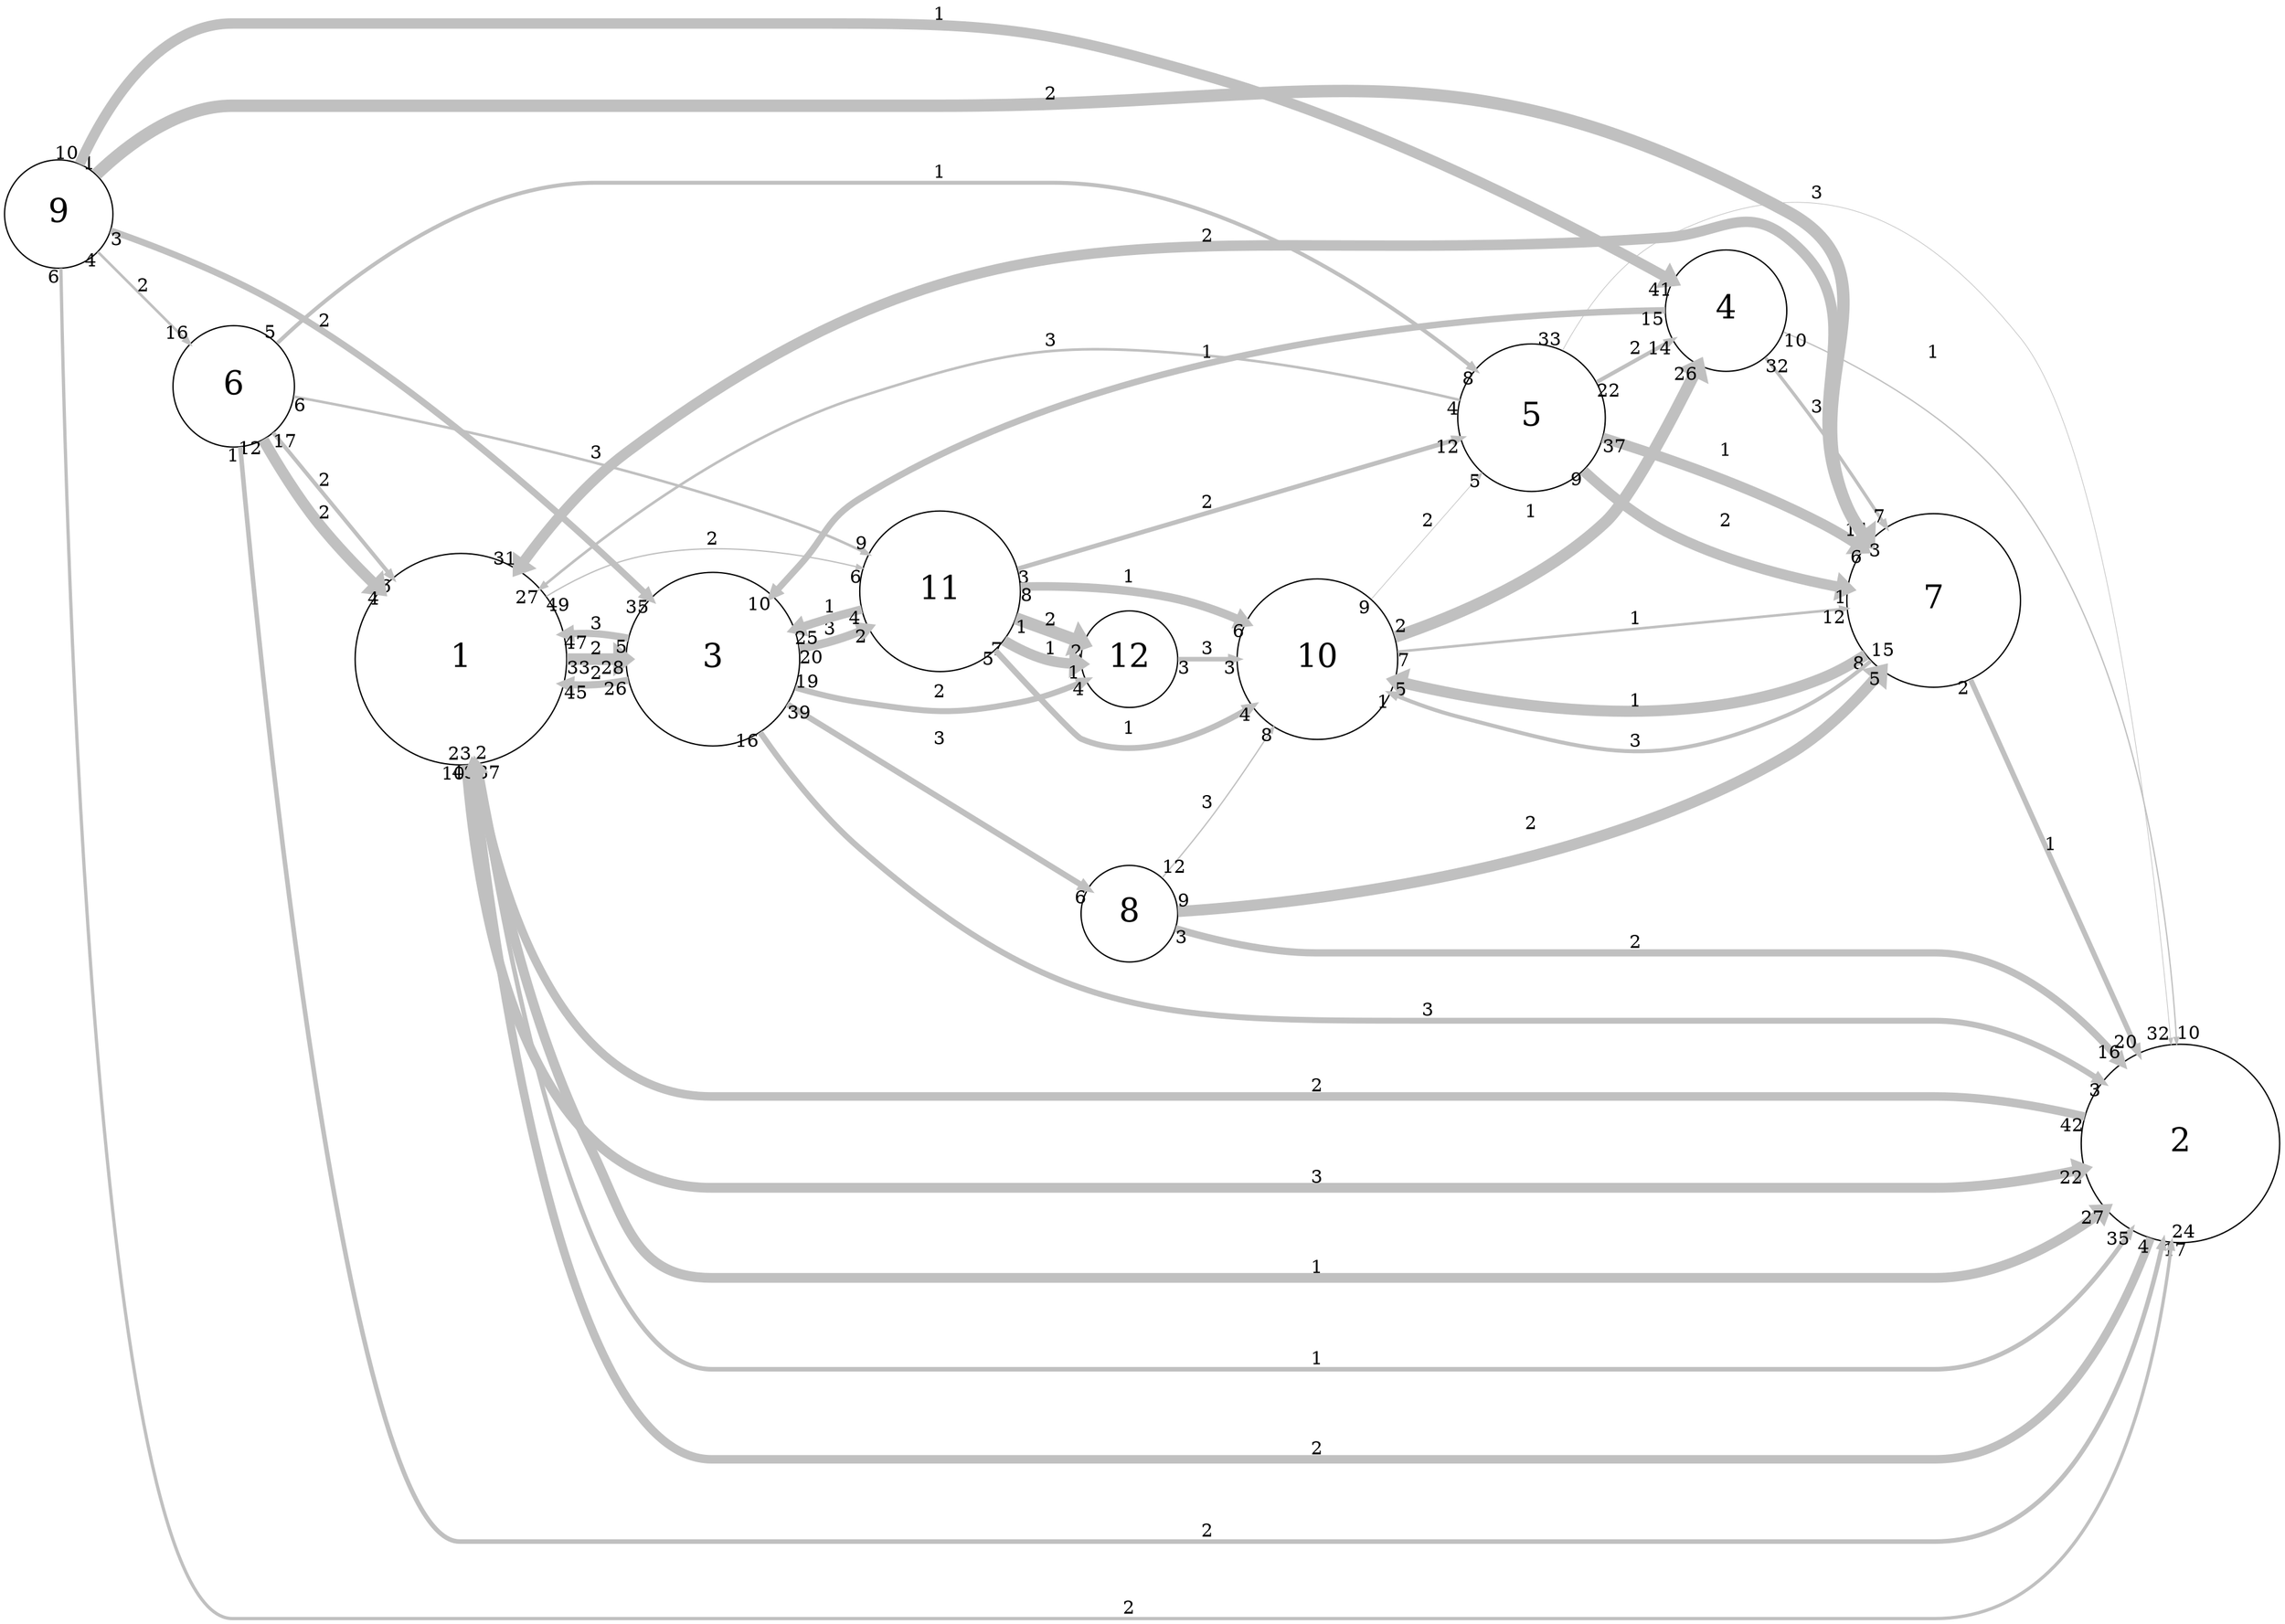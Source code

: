 digraph "" {
	graph [bb="0,0,1708.8,1225.5",
		overlap=false,
		rankdir=LR,
		ratio=0.5,
		scale=1,
		splines=spline
	];
	node [fontsize=25,
		label="\N",
		shape=circle
	];
	edge [arrowsize=0.5,
		splines=true
	];
	0	[height=2.25,
		label=1,
		pos="342.77,718",
		width=2.25];
	1	[height=2.1136,
		label=2,
		pos="1632.8,366",
		width=2.1136];
	0 -> 1	[key=0,
		capacity=3,
		color=grey,
		from_pd=9,
		head_lp="1552.1,354.37",
		headlabel=22,
		label=3,
		lp="985.77,340.25",
		penwidth=7.5,
		pos="e,1558.9,346.12 348.08,637.08 358.95,523.89 397.23,332 531.77,332 531.77,332 531.77,332 1448.8,332 1481.3,332 1516.5,337.25 1547.3,\
343.63",
		pt=6,
		tail_lp="354.83,628.83",
		taillabel=10,
		to_pd=21];
	0 -> 1	[key=1,
		capacity=1,
		color=grey,
		from_pd=36,
		head_lp="1569.9,322.67",
		headlabel=27,
		label=1,
		lp="985.77,269.25",
		penwidth=7.5,
		pos="e,1576.6,314.42 359.45,638.4 387.54,507.46 451.13,261 531.77,261 531.77,261 531.77,261 1448.8,261 1492.1,261 1534.5,283.45 1567.6,\
307.59",
		pt=6,
		tail_lp="366.2,630.15",
		taillabel=37,
		to_pd=26];
	0 -> 1	[key=2,
		capacity=1,
		color=grey,
		from_pd=47,
		head_lp="1589.5,290.59",
		headlabel=35,
		label=1,
		lp="985.77,199.25",
		penwidth=3.5,
		pos="e,1596.3,298.84 355.34,637.67 378.86,490.15 438.09,191 531.77,191 531.77,191 531.77,191 1448.8,191 1510.1,191 1559,243.05 1590.8,\
290.38",
		pt=14,
		tail_lp="348.59,645.92",
		taillabel=48,
		to_pd=34];
	2	[height=1.8409,
		label=3,
		pos="532.77,718",
		width=1.8409];
	0 -> 2	[key=0,
		capacity=2,
		color=grey,
		from_pd=32,
		head_lp="467,695.44",
		headlabel=28,
		label=2,
		lp="445.77,688.25",
		penwidth=9.0,
		pos="e,473.75,687.19 415,680.28 426.28,677.72 437.93,677.01 449.15,679.5 453.5,680.46 457.89,681.68 462.26,683.09",
		pt=3,
		tail_lp="421.75,688.53",
		taillabel=33,
		to_pd=27];
	10	[height=1.7045,
		label=11,
		pos="703.77,771",
		width=1.7045];
	0 -> 10	[key=0,
		capacity=2,
		color=grey,
		from_pd=48,
		head_lp="641.04,796.28",
		headlabel=6,
		label=2,
		lp="532.77,809.25",
		penwidth=1.0,
		pos="e,644.42,788.03 408.19,766.38 426.15,777.29 446.31,787.32 466.5,793 523.17,808.94 590.18,800.24 638.34,789.43",
		pt=19,
		tail_lp="414.94,774.63",
		taillabel=49,
		to_pd=5];
	1 -> 0	[key=0,
		capacity=2,
		color=grey,
		from_pd=3,
		head_lp="345.36,628.93",
		headlabel=23,
		label=2,
		lp="985.77,129.25",
		penwidth=6.5,
		pos="e,352.11,637.18 1611.2,292.82 1586,220.63 1535.4,121 1448.8,121 531.77,121 531.77,121 531.77,121 427.21,121 373.61,458.4 353.45,\
625.9",
		pt=8,
		tail_lp="1607.9,284.57",
		taillabel=4,
		to_pd=22];
	1 -> 0	[key=1,
		capacity=2,
		color=grey,
		from_pd=41,
		head_lp="359.12,633.47",
		headlabel=2,
		label=2,
		lp="985.77,410.25",
		penwidth=6.5,
		pos="e,355.75,637.6 1559.4,386.94 1526,394.86 1485.7,402 1448.8,402 984.77,402 984.77,402 984.77,402 897.22,402 875.33,401 787.77,401 \
531.77,401 531.77,401 531.77,401 426.17,401 378.59,532.75 358.11,626.38",
		pt=8,
		tail_lp="1552.6,378.69",
		taillabel=42,
		to_pd=1];
	2 -> 0	[key=0,
		capacity=2,
		color=grey,
		from_pd=25,
		head_lp="428.31,746.48",
		headlabel=45,
		label=2,
		lp="445.77,747.25",
		penwidth=5.5,
		pos="e,421.56,738.23 468.45,734.94 461.97,736.18 455.45,737.25 449.15,738 443.82,738.64 438.36,738.87 432.87,738.8",
		pt=10,
		tail_lp="461.7,726.69",
		taillabel=26,
		to_pd=44];
	2 -> 0	[key=1,
		capacity=3,
		color=grey,
		from_pd=4,
		head_lp="430.78,709.24",
		headlabel=47,
		label=3,
		lp="445.77,726.25",
		penwidth=5.5,
		pos="e,424.03,717.49 466.38,717.57 460.55,717.54 454.74,717.52 449.15,717.5 444.57,717.49 439.88,717.48 435.14,717.48",
		pt=10,
		tail_lp="463,709.32",
		taillabel=5,
		to_pd=46];
	2 -> 1	[key=0,
		capacity=3,
		color=grey,
		from_pd=15,
		head_lp="1577.3,406.31",
		headlabel=3,
		label=3,
		lp="1067.8,470.25",
		penwidth=4.5,
		pos="e,1573.9,414.56 567.85,661.45 587.1,632.91 613.14,599.3 642.41,575 792.57,450.32 871.59,462 1066.8,462 1066.8,462 1066.8,462 1448.8,\
462 1490.4,462 1531.9,442.26 1564.9,420.68",
		pt=12,
		tail_lp="574.6,653.2",
		taillabel=16,
		to_pd=2];
	2 -> 10	[key=0,
		capacity=3,
		color=grey,
		from_pd=19,
		head_lp="645.7,750.38",
		headlabel=2,
		label=3,
		lp="620.77,741.25",
		penwidth=6.5,
		pos="e,649.08,742.13 598.99,726.09 607.54,727.84 616.12,729.95 624.15,732.5 628.92,734.01 633.77,735.78 638.59,737.7",
		pt=8,
		tail_lp="605.74,717.84",
		taillabel=20,
		to_pd=1];
	7	[height=1.0227,
		label=8,
		pos="844.77,538",
		width=1.0227];
	2 -> 7	[key=0,
		capacity=3,
		color=grey,
		from_pd=38,
		head_lp="808.18,562.5",
		headlabel=6,
		label=3,
		lp="703.77,655.25",
		penwidth=4.5,
		pos="e,811.55,554.25 588.16,680.86 605.32,669.51 624.48,657.2 642.41,646.5 696.43,614.25 760.71,580.36 801.86,559.21",
		pt=12,
		tail_lp="594.91,672.61",
		taillabel=39,
		to_pd=5];
	11	[height=1.0227,
		label=12,
		pos="844.77,660",
		width=1.0227];
	2 -> 11	[key=0,
		capacity=2,
		color=grey,
		from_pd=18,
		head_lp="804.43,654.18",
		headlabel=4,
		label=2,
		lp="703.77,693.25",
		penwidth=4.5,
		pos="e,807.81,662.43 595.89,696.77 610.98,692.19 627.16,687.75 642.41,684.5 694.67,673.36 755.72,666.82 796.78,663.34",
		pt=12,
		tail_lp="602.64,688.52",
		taillabel=19,
		to_pd=3];
	10 -> 2	[key=0,
		capacity=1,
		color=grey,
		from_pd=3,
		head_lp="601.93,745.7",
		headlabel=25,
		label=1,
		lp="620.77,759.25",
		penwidth=6.5,
		pos="e,595.18,741.58 643.76,756.64 634.88,754.23 625.87,751.65 617.4,749 613.66,747.83 609.85,746.59 606.02,745.3",
		pt=8,
		tail_lp="640.39,748.39",
		taillabel=4,
		to_pd=24];
	10 -> 11	[key=0,
		capacity=2,
		color=grey,
		from_pd=0,
		head_lp="812.2,690.77",
		headlabel=2,
		label=2,
		lp="786.77,714.25",
		penwidth=9.5,
		pos="e,815.57,682.52 752.22,733.11 769.84,719.04 789.57,703.29 806.19,690.01",
		pt=2,
		tail_lp="748.84,741.36",
		taillabel=1,
		to_pd=1];
	10 -> 11	[key=1,
		capacity=1,
		color=grey,
		from_pd=6,
		head_lp="806.16,679.73",
		headlabel=1,
		label=1,
		lp="786.77,694.25",
		penwidth=8.0,
		pos="e,809.53,671.48 742.36,722.95 754.43,709.62 768.56,695.95 783.4,685.5 788.22,682.11 793.56,679.04 799.01,676.31",
		pt=5,
		tail_lp="738.98,714.7",
		taillabel=7,
		to_pd=0];
	4	[height=1.5682,
		label=5,
		pos="1145.8,921",
		width=1.5682];
	10 -> 4	[key=0,
		capacity=2,
		color=grey,
		from_pd=2,
		head_lp="1085.3,911.28",
		headlabel=12,
		label=2,
		lp="902.77,847.25",
		penwidth=3.5,
		pos="e,1092,903.03 762.3,790.61 845.06,818.83 997.15,870.67 1082.5,899.77",
		pt=14,
		tail_lp="765.67,782.36",
		taillabel=3,
		to_pd=11];
	9	[height=1.7045,
		label=10,
		pos="985.77,739",
		width=1.7045];
	10 -> 9	[key=0,
		capacity=1,
		color=grey,
		from_pd=7,
		head_lp="925.42,754.4",
		headlabel=6,
		label=1,
		lp="844.77,789.25",
		penwidth=6.5,
		pos="e,928.79,762.65 764.78,778.65 799.13,781.72 842.95,783.4 881.59,778 892.83,776.43 895.42,774.7 906.15,771 910.07,769.65 914.08,768.2 \
918.11,766.71",
		pt=8,
		tail_lp="768.16,770.4",
		taillabel=8,
		to_pd=5];
	10 -> 9	[key=1,
		capacity=1,
		color=grey,
		from_pd=4,
		head_lp="921.2,736.66",
		headlabel=4,
		label=1,
		lp="844.77,766.25",
		penwidth=4.5,
		pos="e,924.58,744.91 765.03,762.85 779.11,761.02 794.05,759.14 807.95,757.5 842.79,753.4 881.55,749.29 913.88,745.99",
		pt=12,
		tail_lp="768.4,754.6",
		taillabel=5,
		to_pd=3];
	7 -> 1	[key=0,
		capacity=2,
		color=grey,
		from_pd=2,
		head_lp="1581.8,436.59",
		headlabel=16,
		label=2,
		lp="1223.8,520.25",
		penwidth=5.5,
		pos="e,1588.5,428.34 880.57,527.8 908.48,520.51 948.81,512 984.77,512 984.77,512 984.77,512 1448.8,512 1501.9,512 1548.4,473.99 1581.3,\
436.76",
		pt=10,
		tail_lp="883.94,519.55",
		taillabel=3,
		to_pd=15];
	6	[height=1.8409,
		label=7,
		pos="1447.8,770",
		width=1.8409];
	7 -> 6	[key=0,
		capacity=2,
		color=grey,
		from_pd=8,
		head_lp="1430.3,698.33",
		headlabel=5,
		label=2,
		lp="1145.8,581.25",
		penwidth=8.5,
		pos="e,1426.9,706.58 879.45,551.43 907.24,561.3 947.94,573 984.77,573 984.77,573 984.77,573 1292.8,573 1357.5,573 1399,639.79 1422.5,\
695.59",
		pt=4,
		tail_lp="882.83,559.68",
		taillabel=9,
		to_pd=4];
	7 -> 9	[key=0,
		capacity=3,
		color=grey,
		from_pd=11,
		head_lp="946.66,680.52",
		headlabel=8,
		label=3,
		lp="902.77,629.25",
		penwidth=1.0,
		pos="e,950.04,688.77 866.58,568.09 887.67,598.59 920.79,646.48 946.61,683.81",
		pt=19,
		tail_lp="859.83,576.34",
		taillabel=12,
		to_pd=7];
	11 -> 9	[key=0,
		capacity=3,
		color=grey,
		from_pd=2,
		head_lp="935.19,700.65",
		headlabel=3,
		label=3,
		lp="902.77,701.25",
		penwidth=3.5,
		pos="e,931.82,708.9 877.31,677.93 890.9,685.65 907.27,694.95 923.1,703.95",
		pt=14,
		tail_lp="880.69,669.68",
		taillabel=3,
		to_pd=2];
	3	[height=1.2955,
		label=4,
		pos="1291.8,979",
		width=1.2955];
	3 -> 1	[key=0,
		capacity=1,
		color=grey,
		from_pd=9,
		head_lp="1623.8,450.63",
		headlabel=10,
		label=1,
		lp="1447.8,951.25",
		penwidth=1.0,
		pos="e,1630.6,442.38 1336.5,964.28 1387.1,944.97 1469.1,906.17 1514,845 1601.2,726.37 1624.4,551.08 1630.2,448.71",
		pt=19,
		tail_lp="1343.2,972.53",
		taillabel=10,
		to_pd=9];
	3 -> 2	[key=0,
		capacity=1,
		color=grey,
		from_pd=14,
		head_lp="571.93,774.47",
		headlabel=10,
		label=1,
		lp="902.77,964.25",
		penwidth=5.0,
		pos="e,578.68,766.22 1245.3,985.5 1204.2,990.2 1142.4,994.39 1089.3,986 883.06,953.38 815.37,958 642.41,841 617.48,824.14 618.87,811.64 \
599.05,789 594.88,784.24 590.51,779.34 586.11,774.44",
		pt=11,
		tail_lp="1238.5,977.25",
		taillabel=15,
		to_pd=9];
	3 -> 6	[key=0,
		capacity=3,
		color=grey,
		from_pd=31,
		head_lp="1404.8,831.61",
		headlabel=7,
		label=3,
		lp="1359.8,900.25",
		penwidth=2.5,
		pos="e,1408.2,823.36 1320.6,942.03 1333.6,924.75 1349.2,903.86 1363.1,885 1376.2,867.29 1390.3,847.96 1403.2,830.3",
		pt=16,
		tail_lp="1313.9,933.78",
		taillabel=32,
		to_pd=6];
	6 -> 0	[key=0,
		capacity=2,
		color=grey,
		from_pd=13,
		head_lp="388.79,797.45",
		headlabel=31,
		label=2,
		lp="902.77,1047.2",
		penwidth=8.0,
		pos="e,382.04,789.2 1399.1,815.07 1392.4,823.17 1386.2,831.95 1381.5,841 1340.6,919.3 1407.3,979.73 1338.4,1035 1306.1,1060.9 1286.5,\
1037.2 1245.1,1035 893.62,1016.4 741.4,1109.9 466.5,890 435.48,865.19 408.74,830.59 388.21,798.92",
		pt=5,
		tail_lp="1405.8,806.82",
		taillabel=14,
		to_pd=30];
	6 -> 1	[key=0,
		capacity=1,
		color=grey,
		from_pd=1,
		head_lp="1607.2,443.44",
		headlabel=20,
		label=1,
		lp="1534.8,589.25",
		penwidth=4.0,
		pos="e,1600.4,435.19 1476,709.95 1507.9,639.55 1560.8,522.62 1596,444.94",
		pt=13,
		tail_lp="1479.3,701.7",
		taillabel=2,
		to_pd=19];
	6 -> 9	[key=0,
		capacity=1,
		color=grey,
		from_pd=7,
		head_lp="1050.8,734.83",
		headlabel=5,
		label=1,
		lp="1223.8,763.25",
		penwidth=8.5,
		pos="e,1047.4,743.08 1381.2,765.58 1296.1,759.84 1147.9,749.86 1059.5,743.9",
		pt=4,
		tail_lp="1377.8,757.33",
		taillabel=8,
		to_pd=4];
	6 -> 9	[key=1,
		capacity=3,
		color=grey,
		from_pd=14,
		head_lp="1050.5,726.33",
		headlabel=1,
		label=3,
		lp="1223.8,743.25",
		penwidth=3.0,
		pos="e,1047.1,734.58 1382.7,756.86 1339.1,748.6 1279.9,738.74 1227.1,734.5 1169.8,729.9 1104.5,731.55 1056.5,734.06",
		pt=15,
		tail_lp="1376,748.61",
		taillabel=15,
		to_pd=0];
	4 -> 0	[key=0,
		capacity=3,
		color=grey,
		from_pd=3,
		head_lp="393.14,767.46",
		headlabel=27,
		label=3,
		lp="786.77,973.25",
		penwidth=2.0,
		pos="e,399.89,775.71 1090.8,935.3 996.62,957.55 797.6,992.55 642.41,938 549.9,905.48 461.79,833.81 405.57,781.07",
		pt=17,
		tail_lp="1087.4,943.55",
		taillabel=4,
		to_pd=26];
	4 -> 1	[key=0,
		capacity=3,
		color=grey,
		from_pd=32,
		head_lp="1632.5,450.49",
		headlabel=32,
		label=3,
		lp="1359.8,1068.2",
		penwidth=0.5,
		pos="e,1625.7,442.24 1174.8,969.91 1191.7,994.34 1215.7,1021.5 1245.1,1035 1357.5,1086.5 1435.3,1059.3 1514,964 1578.3,886.23 1612.1,\
592.57 1625.2,447.76",
		pt=20,
		tail_lp="1168,978.16",
		taillabel=33,
		to_pd=31];
	4 -> 3	[key=0,
		capacity=2,
		color=grey,
		from_pd=21,
		head_lp="1241.3,953.56",
		headlabel=14,
		label=2,
		lp="1223.8,959.25",
		penwidth=3.0,
		pos="e,1248.1,961.81 1198.4,941.78 1211.7,947.16 1226.1,952.96 1239.5,958.34",
		pt=15,
		tail_lp="1205.1,933.53",
		taillabel=22,
		to_pd=13];
	4 -> 6	[key=0,
		capacity=1,
		color=grey,
		from_pd=36,
		head_lp="1379.2,774.17",
		headlabel=6,
		label=1,
		lp="1291.8,840.25",
		penwidth=8.0,
		pos="e,1382.6,782.42 1184.8,879.66 1201.9,863.08 1223.2,844.98 1245.1,832.5 1284.1,810.39 1331.7,795.15 1371,785.26",
		pt=5,
		tail_lp="1191.6,871.41",
		taillabel=37,
		to_pd=5];
	4 -> 6	[key=1,
		capacity=2,
		color=grey,
		from_pd=8,
		head_lp="1392.4,803.32",
		headlabel=1,
		label=2,
		lp="1291.8,896.25",
		penwidth=8.0,
		pos="e,1395.7,811.57 1200.1,905.27 1239.5,892.63 1293.8,873.04 1338.4,849 1354.7,840.21 1371.3,829.26 1386.5,818.35",
		pt=5,
		tail_lp="1203.5,913.52",
		taillabel=9,
		to_pd=0];
	5	[height=1.2955,
		label=6,
		pos="172.77,928",
		width=1.2955];
	5 -> 0	[key=0,
		capacity=2,
		color=grey,
		from_pd=16,
		head_lp="284.82,772.5",
		headlabel=16,
		label=2,
		lp="240.77,855.25",
		penwidth=3.0,
		pos="e,291.57,780.75 202.65,891.9 225.43,863.43 257.87,822.87 285.71,788.08",
		pt=15,
		tail_lp="195.9,883.65",
		taillabel=17,
		to_pd=15];
	5 -> 0	[key=1,
		capacity=2,
		color=grey,
		from_pd=11,
		head_lp="285.2,763.37",
		headlabel=4,
		label=2,
		lp="240.77,828.25",
		penwidth=8.5,
		pos="e,281.82,771.62 194.98,886.56 206.37,865.89 221.35,840.99 237.4,820.5 248.25,806.64 260.88,792.77 273.53,779.91",
		pt=4,
		tail_lp="188.23,878.31",
		taillabel=12,
		to_pd=3];
	5 -> 1	[key=0,
		capacity=2,
		color=grey,
		from_pd=0,
		head_lp="1627.2,282.26",
		headlabel=17,
		label=2,
		lp="902.77,67.25",
		penwidth=3.5,
		pos="e,1620.5,290.51 177.79,881.28 193.93,700.78 257.26,59 341.77,59 341.77,59 341.77,59 1448.8,59 1552.4,59 1598.7,189.63 1618.4,280.47",
		pt=14,
		tail_lp="174.42,873.03",
		taillabel=1,
		to_pd=16];
	5 -> 10	[key=0,
		capacity=3,
		color=grey,
		from_pd=5,
		head_lp="652.73,791.71",
		headlabel=9,
		label=3,
		lp="445.77,877.25",
		penwidth=2.0,
		pos="e,649.35,799.96 219.1,920 297.88,905.36 464.52,871.2 599.05,822 613.33,816.78 628.25,810.18 642.17,803.47",
		pt=17,
		tail_lp="222.47,911.75",
		taillabel=6,
		to_pd=8];
	5 -> 4	[key=0,
		capacity=1,
		color=grey,
		from_pd=4,
		head_lp="1098.3,948.38",
		headlabel=8,
		label=1,
		lp="703.77,1097.2",
		penwidth=3.0,
		pos="e,1101.7,956.63 205.2,962.14 252.31,1009.4 346.27,1089 444.77,1089 444.77,1089 444.77,1089 787.77,1089 906.5,1089 1028.1,1012 1094.3,\
962.25",
		pt=15,
		tail_lp="201.82,970.39",
		taillabel=5,
		to_pd=7];
	9 -> 3	[key=0,
		capacity=1,
		color=grey,
		from_pd=1,
		head_lp="1272,931.98",
		headlabel=26,
		label=1,
		lp="1145.8,847.25",
		penwidth=9.0,
		pos="e,1265.3,940.23 1045.1,755.89 1091.7,771.65 1156.6,798.9 1202.2,839.5 1229.3,863.63 1225.7,878.35 1245.1,909 1249.5,915.83 1254.1,\
923.01 1258.6,930.05",
		pt=3,
		tail_lp="1048.5,764.14",
		taillabel=2,
		to_pd=25];
	9 -> 6	[key=0,
		capacity=1,
		color=grey,
		from_pd=6,
		head_lp="1378.4,738.75",
		headlabel=12,
		label=1,
		lp="1223.8,723.25",
		penwidth=2.0,
		pos="e,1385.1,747 1046.9,731.93 1052.8,731.26 1058.7,730.61 1064.4,730 1136.6,722.22 1154.7,708.52 1227.1,714.5 1277.1,718.63 1289.8,\
720.75 1338.4,733 1351.2,736.23 1364.7,740.27 1377.6,744.5",
		pt=17,
		tail_lp="1050.3,723.68",
		taillabel=7,
		to_pd=11];
	9 -> 4	[key=0,
		capacity=2,
		color=grey,
		from_pd=8,
		head_lp="1111.3,870.27",
		headlabel=5,
		label=2,
		lp="1067.8,843.25",
		penwidth=0.5,
		pos="e,1107.9,878.52 1026.6,784.93 1050.3,812.21 1080.3,846.74 1104.1,874.18",
		pt=20,
		tail_lp="1023.3,776.68",
		taillabel=9,
		to_pd=4];
	8	[height=1.1591,
		label=9,
		pos="41.773,1065",
		width=1.1591];
	8 -> 1	[key=0,
		capacity=2,
		color=grey,
		from_pd=5,
		head_lp="1620.2,281.47",
		headlabel=24,
		label=2,
		lp="844.77,8.25",
		penwidth=2.5,
		pos="e,1626.9,289.72 43.364,1022.9 46.683,825.43 66.834,0 171.77,0 171.77,0 171.77,0 1448.8,0 1573.8,0 1613.4,172.96 1626,281.08",
		pt=16,
		tail_lp="39.989,1014.7",
		taillabel=6,
		to_pd=23];
	8 -> 2	[key=0,
		capacity=2,
		color=grey,
		from_pd=2,
		head_lp="478.55,756.59",
		headlabel=35,
		label=2,
		lp="240.77,978.25",
		penwidth=5.0,
		pos="e,485.3,764.84 81.202,1050.9 118.07,1036.6 174.61,1012.6 219.41,984 317.69,921.32 417.97,830.08 477.52,772.4",
		pt=11,
		tail_lp="84.577,1042.7",
		taillabel=3,
		to_pd=34];
	8 -> 3	[key=0,
		capacity=1,
		color=grey,
		from_pd=9,
		head_lp="1244.8,1011.7",
		headlabel=41,
		label=1,
		lp="703.77,1217.2",
		penwidth=8.0,
		pos="e,1251.5,1003.5 57.613,1103.9 76.85,1146.8 114.83,1210 171.77,1210 171.77,1210 171.77,1210 621.77,1210 749.53,1210 784.16,1206 906.15,\
1168 1033.1,1128.5 1170.2,1052 1241.5,1009.5",
		pt=5,
		tail_lp="50.863,1112.1",
		taillabel=10,
		to_pd=40];
	8 -> 6	[key=0,
		capacity=2,
		color=grey,
		from_pd=0,
		head_lp="1394.7,822.85",
		headlabel=3,
		label=2,
		lp="786.77,1158.2",
		penwidth=9.5,
		pos="e,1398.1,814.6 69.708,1095.8 93.788,1119.8 131.42,1149 171.77,1149 171.77,1149 171.77,1149 704.77,1149 989.47,1149 1090.5,1195 1338.4,\
1055 1353.5,1046.5 1356.5,1041 1363.1,1025 1394.7,949.13 1347.9,915.99 1381.5,841 1384,835.32 1387.2,829.79 1390.8,824.49",
		pt=2,
		tail_lp="66.333,1104.1",
		taillabel=1,
		to_pd=2];
	8 -> 5	[key=0,
		capacity=2,
		color=grey,
		from_pd=3,
		head_lp="133.61,969.61",
		headlabel=16,
		label=2,
		lp="104.77,1008.2",
		penwidth=2.0,
		pos="e,140.36,961.36 71.082,1034.9 89.873,1015 114.72,988.59 135.03,967.02",
		pt=17,
		tail_lp="67.707,1026.7",
		taillabel=4,
		to_pd=15];
}
